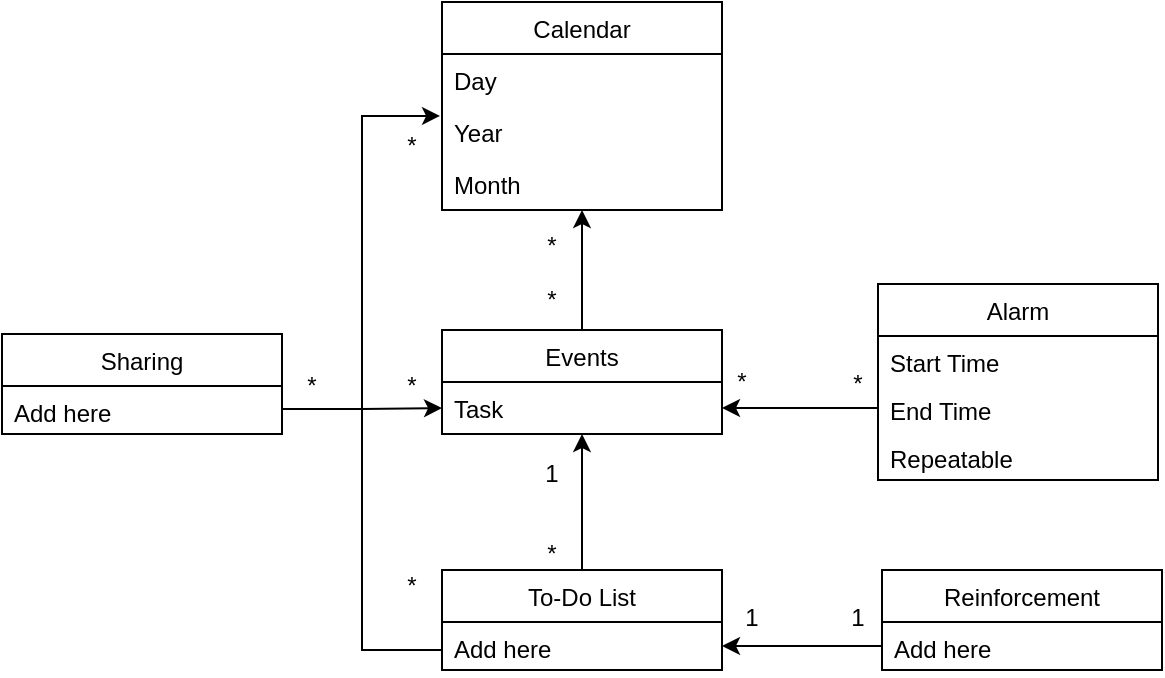 <mxfile version="20.4.1" type="device"><diagram id="C5RBs43oDa-KdzZeNtuy" name="Page-1"><mxGraphModel dx="1422" dy="737" grid="1" gridSize="10" guides="1" tooltips="1" connect="1" arrows="1" fold="1" page="1" pageScale="1" pageWidth="827" pageHeight="1169" math="0" shadow="0"><root><mxCell id="WIyWlLk6GJQsqaUBKTNV-0"/><mxCell id="WIyWlLk6GJQsqaUBKTNV-1" parent="WIyWlLk6GJQsqaUBKTNV-0"/><mxCell id="SRiksdc5TvCVhzdu10Na-4" value="Calendar" style="swimlane;fontStyle=0;childLayout=stackLayout;horizontal=1;startSize=26;fillColor=none;horizontalStack=0;resizeParent=1;resizeParentMax=0;resizeLast=0;collapsible=1;marginBottom=0;" parent="WIyWlLk6GJQsqaUBKTNV-1" vertex="1"><mxGeometry x="300" y="196" width="140" height="104" as="geometry"/></mxCell><mxCell id="SRiksdc5TvCVhzdu10Na-9" value="Day" style="text;strokeColor=none;fillColor=none;align=left;verticalAlign=top;spacingLeft=4;spacingRight=4;overflow=hidden;rotatable=0;points=[[0,0.5],[1,0.5]];portConstraint=eastwest;" parent="SRiksdc5TvCVhzdu10Na-4" vertex="1"><mxGeometry y="26" width="140" height="26" as="geometry"/></mxCell><mxCell id="SRiksdc5TvCVhzdu10Na-11" value="Year" style="text;strokeColor=none;fillColor=none;align=left;verticalAlign=top;spacingLeft=4;spacingRight=4;overflow=hidden;rotatable=0;points=[[0,0.5],[1,0.5]];portConstraint=eastwest;" parent="SRiksdc5TvCVhzdu10Na-4" vertex="1"><mxGeometry y="52" width="140" height="26" as="geometry"/></mxCell><mxCell id="SRiksdc5TvCVhzdu10Na-10" value="Month" style="text;strokeColor=none;fillColor=none;align=left;verticalAlign=top;spacingLeft=4;spacingRight=4;overflow=hidden;rotatable=0;points=[[0,0.5],[1,0.5]];portConstraint=eastwest;" parent="SRiksdc5TvCVhzdu10Na-4" vertex="1"><mxGeometry y="78" width="140" height="26" as="geometry"/></mxCell><mxCell id="HT9efYpn8Md2_HOq_zGH-11" style="edgeStyle=orthogonalEdgeStyle;rounded=0;orthogonalLoop=1;jettySize=auto;html=1;exitX=0.5;exitY=0;exitDx=0;exitDy=0;entryX=0.5;entryY=1;entryDx=0;entryDy=0;" edge="1" parent="WIyWlLk6GJQsqaUBKTNV-1" source="SRiksdc5TvCVhzdu10Na-8" target="SRiksdc5TvCVhzdu10Na-4"><mxGeometry relative="1" as="geometry"/></mxCell><mxCell id="SRiksdc5TvCVhzdu10Na-8" value="Events" style="swimlane;fontStyle=0;childLayout=stackLayout;horizontal=1;startSize=26;fillColor=none;horizontalStack=0;resizeParent=1;resizeParentMax=0;resizeLast=0;collapsible=1;marginBottom=0;" parent="WIyWlLk6GJQsqaUBKTNV-1" vertex="1"><mxGeometry x="300" y="360" width="140" height="52" as="geometry"/></mxCell><mxCell id="HT9efYpn8Md2_HOq_zGH-15" value="Task" style="text;strokeColor=none;fillColor=none;align=left;verticalAlign=top;spacingLeft=4;spacingRight=4;overflow=hidden;rotatable=0;points=[[0,0.5],[1,0.5]];portConstraint=eastwest;" vertex="1" parent="SRiksdc5TvCVhzdu10Na-8"><mxGeometry y="26" width="140" height="26" as="geometry"/></mxCell><mxCell id="SRiksdc5TvCVhzdu10Na-19" value="*" style="text;html=1;strokeColor=none;fillColor=none;align=center;verticalAlign=middle;whiteSpace=wrap;rounded=0;" parent="WIyWlLk6GJQsqaUBKTNV-1" vertex="1"><mxGeometry x="350" y="340" width="10" height="10" as="geometry"/></mxCell><mxCell id="SRiksdc5TvCVhzdu10Na-23" value="Alarm" style="swimlane;fontStyle=0;childLayout=stackLayout;horizontal=1;startSize=26;fillColor=none;horizontalStack=0;resizeParent=1;resizeParentMax=0;resizeLast=0;collapsible=1;marginBottom=0;" parent="WIyWlLk6GJQsqaUBKTNV-1" vertex="1"><mxGeometry x="518" y="337" width="140" height="98" as="geometry"/></mxCell><mxCell id="SRiksdc5TvCVhzdu10Na-25" value="Start Time" style="text;strokeColor=none;fillColor=none;align=left;verticalAlign=top;spacingLeft=4;spacingRight=4;overflow=hidden;rotatable=0;points=[[0,0.5],[1,0.5]];portConstraint=eastwest;" parent="SRiksdc5TvCVhzdu10Na-23" vertex="1"><mxGeometry y="26" width="140" height="24" as="geometry"/></mxCell><mxCell id="HT9efYpn8Md2_HOq_zGH-20" value="End Time" style="text;strokeColor=none;fillColor=none;align=left;verticalAlign=top;spacingLeft=4;spacingRight=4;overflow=hidden;rotatable=0;points=[[0,0.5],[1,0.5]];portConstraint=eastwest;" vertex="1" parent="SRiksdc5TvCVhzdu10Na-23"><mxGeometry y="50" width="140" height="24" as="geometry"/></mxCell><mxCell id="HT9efYpn8Md2_HOq_zGH-21" value="Repeatable" style="text;strokeColor=none;fillColor=none;align=left;verticalAlign=top;spacingLeft=4;spacingRight=4;overflow=hidden;rotatable=0;points=[[0,0.5],[1,0.5]];portConstraint=eastwest;" vertex="1" parent="SRiksdc5TvCVhzdu10Na-23"><mxGeometry y="74" width="140" height="24" as="geometry"/></mxCell><mxCell id="SRiksdc5TvCVhzdu10Na-32" value="*" style="text;html=1;strokeColor=none;fillColor=none;align=center;verticalAlign=middle;whiteSpace=wrap;rounded=0;" parent="WIyWlLk6GJQsqaUBKTNV-1" vertex="1"><mxGeometry x="350" y="310" width="10" height="16" as="geometry"/></mxCell><mxCell id="SRiksdc5TvCVhzdu10Na-33" value="*" style="text;html=1;strokeColor=none;fillColor=none;align=center;verticalAlign=middle;whiteSpace=wrap;rounded=0;" parent="WIyWlLk6GJQsqaUBKTNV-1" vertex="1"><mxGeometry x="498" y="378" width="20" height="18" as="geometry"/></mxCell><mxCell id="HT9efYpn8Md2_HOq_zGH-18" value="*" style="text;html=1;strokeColor=none;fillColor=none;align=center;verticalAlign=middle;whiteSpace=wrap;rounded=0;" vertex="1" parent="WIyWlLk6GJQsqaUBKTNV-1"><mxGeometry x="440" y="378" width="20" height="16" as="geometry"/></mxCell><mxCell id="HT9efYpn8Md2_HOq_zGH-23" style="edgeStyle=orthogonalEdgeStyle;rounded=0;orthogonalLoop=1;jettySize=auto;html=1;exitX=0;exitY=0.5;exitDx=0;exitDy=0;entryX=1;entryY=0.5;entryDx=0;entryDy=0;" edge="1" parent="WIyWlLk6GJQsqaUBKTNV-1" source="HT9efYpn8Md2_HOq_zGH-20"><mxGeometry relative="1" as="geometry"><mxPoint x="440" y="399" as="targetPoint"/></mxGeometry></mxCell><mxCell id="HT9efYpn8Md2_HOq_zGH-28" style="edgeStyle=orthogonalEdgeStyle;rounded=0;orthogonalLoop=1;jettySize=auto;html=1;exitX=0.5;exitY=0;exitDx=0;exitDy=0;entryX=0.5;entryY=1;entryDx=0;entryDy=0;" edge="1" parent="WIyWlLk6GJQsqaUBKTNV-1" source="HT9efYpn8Md2_HOq_zGH-24" target="SRiksdc5TvCVhzdu10Na-8"><mxGeometry relative="1" as="geometry"/></mxCell><mxCell id="HT9efYpn8Md2_HOq_zGH-31" style="edgeStyle=orthogonalEdgeStyle;rounded=0;orthogonalLoop=1;jettySize=auto;html=1;exitX=0;exitY=0.5;exitDx=0;exitDy=0;entryX=-0.007;entryY=0.192;entryDx=0;entryDy=0;entryPerimeter=0;" edge="1" parent="WIyWlLk6GJQsqaUBKTNV-1" source="HT9efYpn8Md2_HOq_zGH-24" target="SRiksdc5TvCVhzdu10Na-11"><mxGeometry relative="1" as="geometry"><Array as="points"><mxPoint x="300" y="520"/><mxPoint x="260" y="520"/><mxPoint x="260" y="253"/></Array></mxGeometry></mxCell><mxCell id="HT9efYpn8Md2_HOq_zGH-24" value="To-Do List" style="swimlane;fontStyle=0;childLayout=stackLayout;horizontal=1;startSize=26;fillColor=none;horizontalStack=0;resizeParent=1;resizeParentMax=0;resizeLast=0;collapsible=1;marginBottom=0;" vertex="1" parent="WIyWlLk6GJQsqaUBKTNV-1"><mxGeometry x="300" y="480" width="140" height="50" as="geometry"/></mxCell><mxCell id="HT9efYpn8Md2_HOq_zGH-26" value="Add here" style="text;strokeColor=none;fillColor=none;align=left;verticalAlign=top;spacingLeft=4;spacingRight=4;overflow=hidden;rotatable=0;points=[[0,0.5],[1,0.5]];portConstraint=eastwest;" vertex="1" parent="HT9efYpn8Md2_HOq_zGH-24"><mxGeometry y="26" width="140" height="24" as="geometry"/></mxCell><mxCell id="HT9efYpn8Md2_HOq_zGH-29" value="*" style="text;html=1;strokeColor=none;fillColor=none;align=center;verticalAlign=middle;whiteSpace=wrap;rounded=0;" vertex="1" parent="WIyWlLk6GJQsqaUBKTNV-1"><mxGeometry x="350" y="464" width="10" height="16" as="geometry"/></mxCell><mxCell id="HT9efYpn8Md2_HOq_zGH-30" value="1" style="text;html=1;strokeColor=none;fillColor=none;align=center;verticalAlign=middle;whiteSpace=wrap;rounded=0;" vertex="1" parent="WIyWlLk6GJQsqaUBKTNV-1"><mxGeometry x="350" y="424" width="10" height="16" as="geometry"/></mxCell><mxCell id="HT9efYpn8Md2_HOq_zGH-32" value="*" style="text;html=1;strokeColor=none;fillColor=none;align=center;verticalAlign=middle;whiteSpace=wrap;rounded=0;" vertex="1" parent="WIyWlLk6GJQsqaUBKTNV-1"><mxGeometry x="280" y="480" width="10" height="16" as="geometry"/></mxCell><mxCell id="HT9efYpn8Md2_HOq_zGH-33" value="*" style="text;html=1;strokeColor=none;fillColor=none;align=center;verticalAlign=middle;whiteSpace=wrap;rounded=0;" vertex="1" parent="WIyWlLk6GJQsqaUBKTNV-1"><mxGeometry x="280" y="260" width="10" height="16" as="geometry"/></mxCell><mxCell id="HT9efYpn8Md2_HOq_zGH-34" value="Reinforcement" style="swimlane;fontStyle=0;childLayout=stackLayout;horizontal=1;startSize=26;fillColor=none;horizontalStack=0;resizeParent=1;resizeParentMax=0;resizeLast=0;collapsible=1;marginBottom=0;" vertex="1" parent="WIyWlLk6GJQsqaUBKTNV-1"><mxGeometry x="520" y="480" width="140" height="50" as="geometry"/></mxCell><mxCell id="HT9efYpn8Md2_HOq_zGH-35" value="Add here" style="text;strokeColor=none;fillColor=none;align=left;verticalAlign=top;spacingLeft=4;spacingRight=4;overflow=hidden;rotatable=0;points=[[0,0.5],[1,0.5]];portConstraint=eastwest;" vertex="1" parent="HT9efYpn8Md2_HOq_zGH-34"><mxGeometry y="26" width="140" height="24" as="geometry"/></mxCell><mxCell id="HT9efYpn8Md2_HOq_zGH-38" style="edgeStyle=orthogonalEdgeStyle;rounded=0;orthogonalLoop=1;jettySize=auto;html=1;exitX=0;exitY=0.5;exitDx=0;exitDy=0;entryX=1;entryY=0.5;entryDx=0;entryDy=0;" edge="1" parent="WIyWlLk6GJQsqaUBKTNV-1" source="HT9efYpn8Md2_HOq_zGH-35" target="HT9efYpn8Md2_HOq_zGH-26"><mxGeometry relative="1" as="geometry"/></mxCell><mxCell id="HT9efYpn8Md2_HOq_zGH-39" value="1" style="text;html=1;strokeColor=none;fillColor=none;align=center;verticalAlign=middle;whiteSpace=wrap;rounded=0;" vertex="1" parent="WIyWlLk6GJQsqaUBKTNV-1"><mxGeometry x="450" y="496" width="10" height="16" as="geometry"/></mxCell><mxCell id="HT9efYpn8Md2_HOq_zGH-40" value="1" style="text;html=1;strokeColor=none;fillColor=none;align=center;verticalAlign=middle;whiteSpace=wrap;rounded=0;" vertex="1" parent="WIyWlLk6GJQsqaUBKTNV-1"><mxGeometry x="503" y="496" width="10" height="16" as="geometry"/></mxCell><mxCell id="HT9efYpn8Md2_HOq_zGH-45" style="edgeStyle=orthogonalEdgeStyle;rounded=0;orthogonalLoop=1;jettySize=auto;html=1;exitX=1;exitY=0.75;exitDx=0;exitDy=0;entryX=0;entryY=0.5;entryDx=0;entryDy=0;" edge="1" parent="WIyWlLk6GJQsqaUBKTNV-1" source="HT9efYpn8Md2_HOq_zGH-42" target="HT9efYpn8Md2_HOq_zGH-15"><mxGeometry relative="1" as="geometry"/></mxCell><mxCell id="HT9efYpn8Md2_HOq_zGH-42" value="Sharing" style="swimlane;fontStyle=0;childLayout=stackLayout;horizontal=1;startSize=26;fillColor=none;horizontalStack=0;resizeParent=1;resizeParentMax=0;resizeLast=0;collapsible=1;marginBottom=0;" vertex="1" parent="WIyWlLk6GJQsqaUBKTNV-1"><mxGeometry x="80" y="362" width="140" height="50" as="geometry"/></mxCell><mxCell id="HT9efYpn8Md2_HOq_zGH-43" value="Add here" style="text;strokeColor=none;fillColor=none;align=left;verticalAlign=top;spacingLeft=4;spacingRight=4;overflow=hidden;rotatable=0;points=[[0,0.5],[1,0.5]];portConstraint=eastwest;" vertex="1" parent="HT9efYpn8Md2_HOq_zGH-42"><mxGeometry y="26" width="140" height="24" as="geometry"/></mxCell><mxCell id="HT9efYpn8Md2_HOq_zGH-46" value="*" style="text;html=1;strokeColor=none;fillColor=none;align=center;verticalAlign=middle;whiteSpace=wrap;rounded=0;" vertex="1" parent="WIyWlLk6GJQsqaUBKTNV-1"><mxGeometry x="230" y="380" width="10" height="16" as="geometry"/></mxCell><mxCell id="HT9efYpn8Md2_HOq_zGH-48" value="*" style="text;html=1;strokeColor=none;fillColor=none;align=center;verticalAlign=middle;whiteSpace=wrap;rounded=0;" vertex="1" parent="WIyWlLk6GJQsqaUBKTNV-1"><mxGeometry x="280" y="383" width="10" height="10" as="geometry"/></mxCell></root></mxGraphModel></diagram></mxfile>